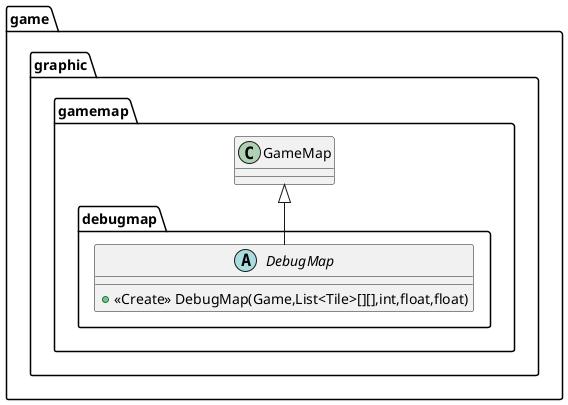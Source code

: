 @startuml
abstract class game.graphic.gamemap.debugmap.DebugMap {
+ <<Create>> DebugMap(Game,List<Tile>[][],int,float,float)
}



game.graphic.gamemap.GameMap <|-- game.graphic.gamemap.debugmap.DebugMap
@enduml